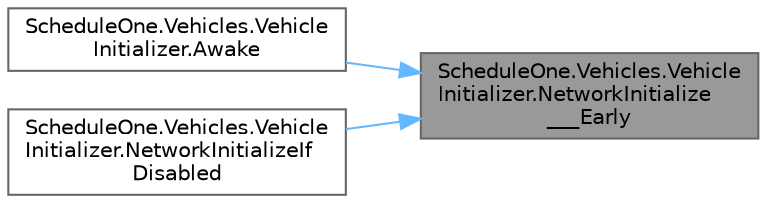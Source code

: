 digraph "ScheduleOne.Vehicles.VehicleInitializer.NetworkInitialize___Early"
{
 // LATEX_PDF_SIZE
  bgcolor="transparent";
  edge [fontname=Helvetica,fontsize=10,labelfontname=Helvetica,labelfontsize=10];
  node [fontname=Helvetica,fontsize=10,shape=box,height=0.2,width=0.4];
  rankdir="RL";
  Node1 [id="Node000001",label="ScheduleOne.Vehicles.Vehicle\lInitializer.NetworkInitialize\l___Early",height=0.2,width=0.4,color="gray40", fillcolor="grey60", style="filled", fontcolor="black",tooltip=" "];
  Node1 -> Node2 [id="edge1_Node000001_Node000002",dir="back",color="steelblue1",style="solid",tooltip=" "];
  Node2 [id="Node000002",label="ScheduleOne.Vehicles.Vehicle\lInitializer.Awake",height=0.2,width=0.4,color="grey40", fillcolor="white", style="filled",URL="$class_schedule_one_1_1_vehicles_1_1_vehicle_initializer.html#ac8107d2392bde2aadbfaf23248da9fe6",tooltip=" "];
  Node1 -> Node3 [id="edge2_Node000001_Node000003",dir="back",color="steelblue1",style="solid",tooltip=" "];
  Node3 [id="Node000003",label="ScheduleOne.Vehicles.Vehicle\lInitializer.NetworkInitializeIf\lDisabled",height=0.2,width=0.4,color="grey40", fillcolor="white", style="filled",URL="$class_schedule_one_1_1_vehicles_1_1_vehicle_initializer.html#af0be1fa6fe0d5603cde2c90fdf0faceb",tooltip=" "];
}
